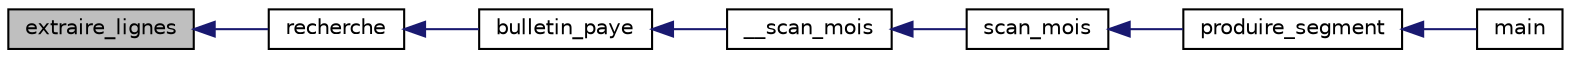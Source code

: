 digraph "extraire_lignes"
{
 // INTERACTIVE_SVG=YES
  edge [fontname="Helvetica",fontsize="10",labelfontname="Helvetica",labelfontsize="10"];
  node [fontname="Helvetica",fontsize="10",shape=record];
  rankdir="LR";
  Node9 [label="extraire_lignes",height=0.2,width=0.4,color="black", fillcolor="grey75", style="filled", fontcolor="black"];
  Node9 -> Node10 [dir="back",color="midnightblue",fontsize="10",style="solid",fontname="Helvetica"];
  Node10 [label="recherche",height=0.2,width=0.4,color="black", fillcolor="white", style="filled",URL="$recherche_8cpp.html#a7c170acf1897b8bcf6e41e3853db1ae0"];
  Node10 -> Node11 [dir="back",color="midnightblue",fontsize="10",style="solid",fontname="Helvetica"];
  Node11 [label="bulletin_paye",height=0.2,width=0.4,color="black", fillcolor="white", style="filled",URL="$recherche_8h.html#a36576fe3eaca7bc6525c43d9bed05738",tooltip="Crée le répertoire d&#39;exportation d&#39;un bulletin de paye donné pour un matricule, un mois et une année ..."];
  Node11 -> Node12 [dir="back",color="midnightblue",fontsize="10",style="solid",fontname="Helvetica"];
  Node12 [label="__scan_mois",height=0.2,width=0.4,color="black", fillcolor="white", style="filled",URL="$recherche_8cpp.html#a142c86cfc71536c9cfaf6fa9e47a1611"];
  Node12 -> Node13 [dir="back",color="midnightblue",fontsize="10",style="solid",fontname="Helvetica"];
  Node13 [label="scan_mois",height=0.2,width=0.4,color="black", fillcolor="white", style="filled",URL="$recherche_8h.html#a713c0327e5f4e9113b4325d7375d5adf",tooltip="Lance l&#39;extraction d&#39;un bulletin de paye pour un matricule, un mois et une année donnés. "];
  Node13 -> Node14 [dir="back",color="midnightblue",fontsize="10",style="solid",fontname="Helvetica"];
  Node14 [label="produire_segment",height=0.2,width=0.4,color="black", fillcolor="white", style="filled",URL="$lhx_2main_8cpp.html#abb1f1ad236423a832fd1efa1e9deeafa",tooltip="Pour un segment donné (sous-ensemble de bases de paye XML), redécoupe le segment en partie égales ou ..."];
  Node14 -> Node15 [dir="back",color="midnightblue",fontsize="10",style="solid",fontname="Helvetica"];
  Node15 [label="main",height=0.2,width=0.4,color="black", fillcolor="white", style="filled",URL="$lhx_2main_8cpp.html#a3c04138a5bfe5d72780bb7e82a18e627"];
}
